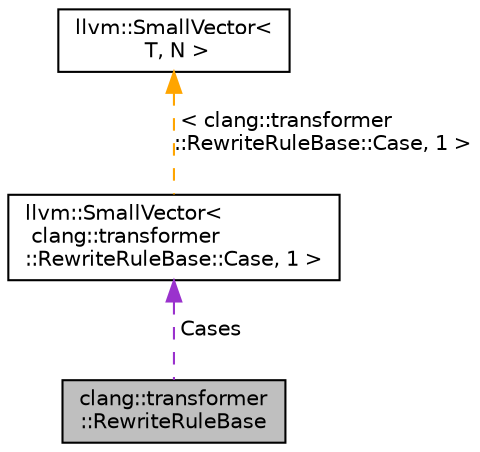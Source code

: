 digraph "clang::transformer::RewriteRuleBase"
{
 // LATEX_PDF_SIZE
  bgcolor="transparent";
  edge [fontname="Helvetica",fontsize="10",labelfontname="Helvetica",labelfontsize="10"];
  node [fontname="Helvetica",fontsize="10",shape=record];
  Node1 [label="clang::transformer\l::RewriteRuleBase",height=0.2,width=0.4,color="black", fillcolor="grey75", style="filled", fontcolor="black",tooltip="Description of a source-code transformation."];
  Node2 -> Node1 [dir="back",color="darkorchid3",fontsize="10",style="dashed",label=" Cases" ,fontname="Helvetica"];
  Node2 [label="llvm::SmallVector\<\l clang::transformer\l::RewriteRuleBase::Case, 1 \>",height=0.2,width=0.4,color="black",URL="$classllvm_1_1SmallVector.html",tooltip=" "];
  Node3 -> Node2 [dir="back",color="orange",fontsize="10",style="dashed",label=" \< clang::transformer\l::RewriteRuleBase::Case, 1 \>" ,fontname="Helvetica"];
  Node3 [label="llvm::SmallVector\<\l T, N \>",height=0.2,width=0.4,color="black",URL="$classllvm_1_1SmallVector.html",tooltip=" "];
}
